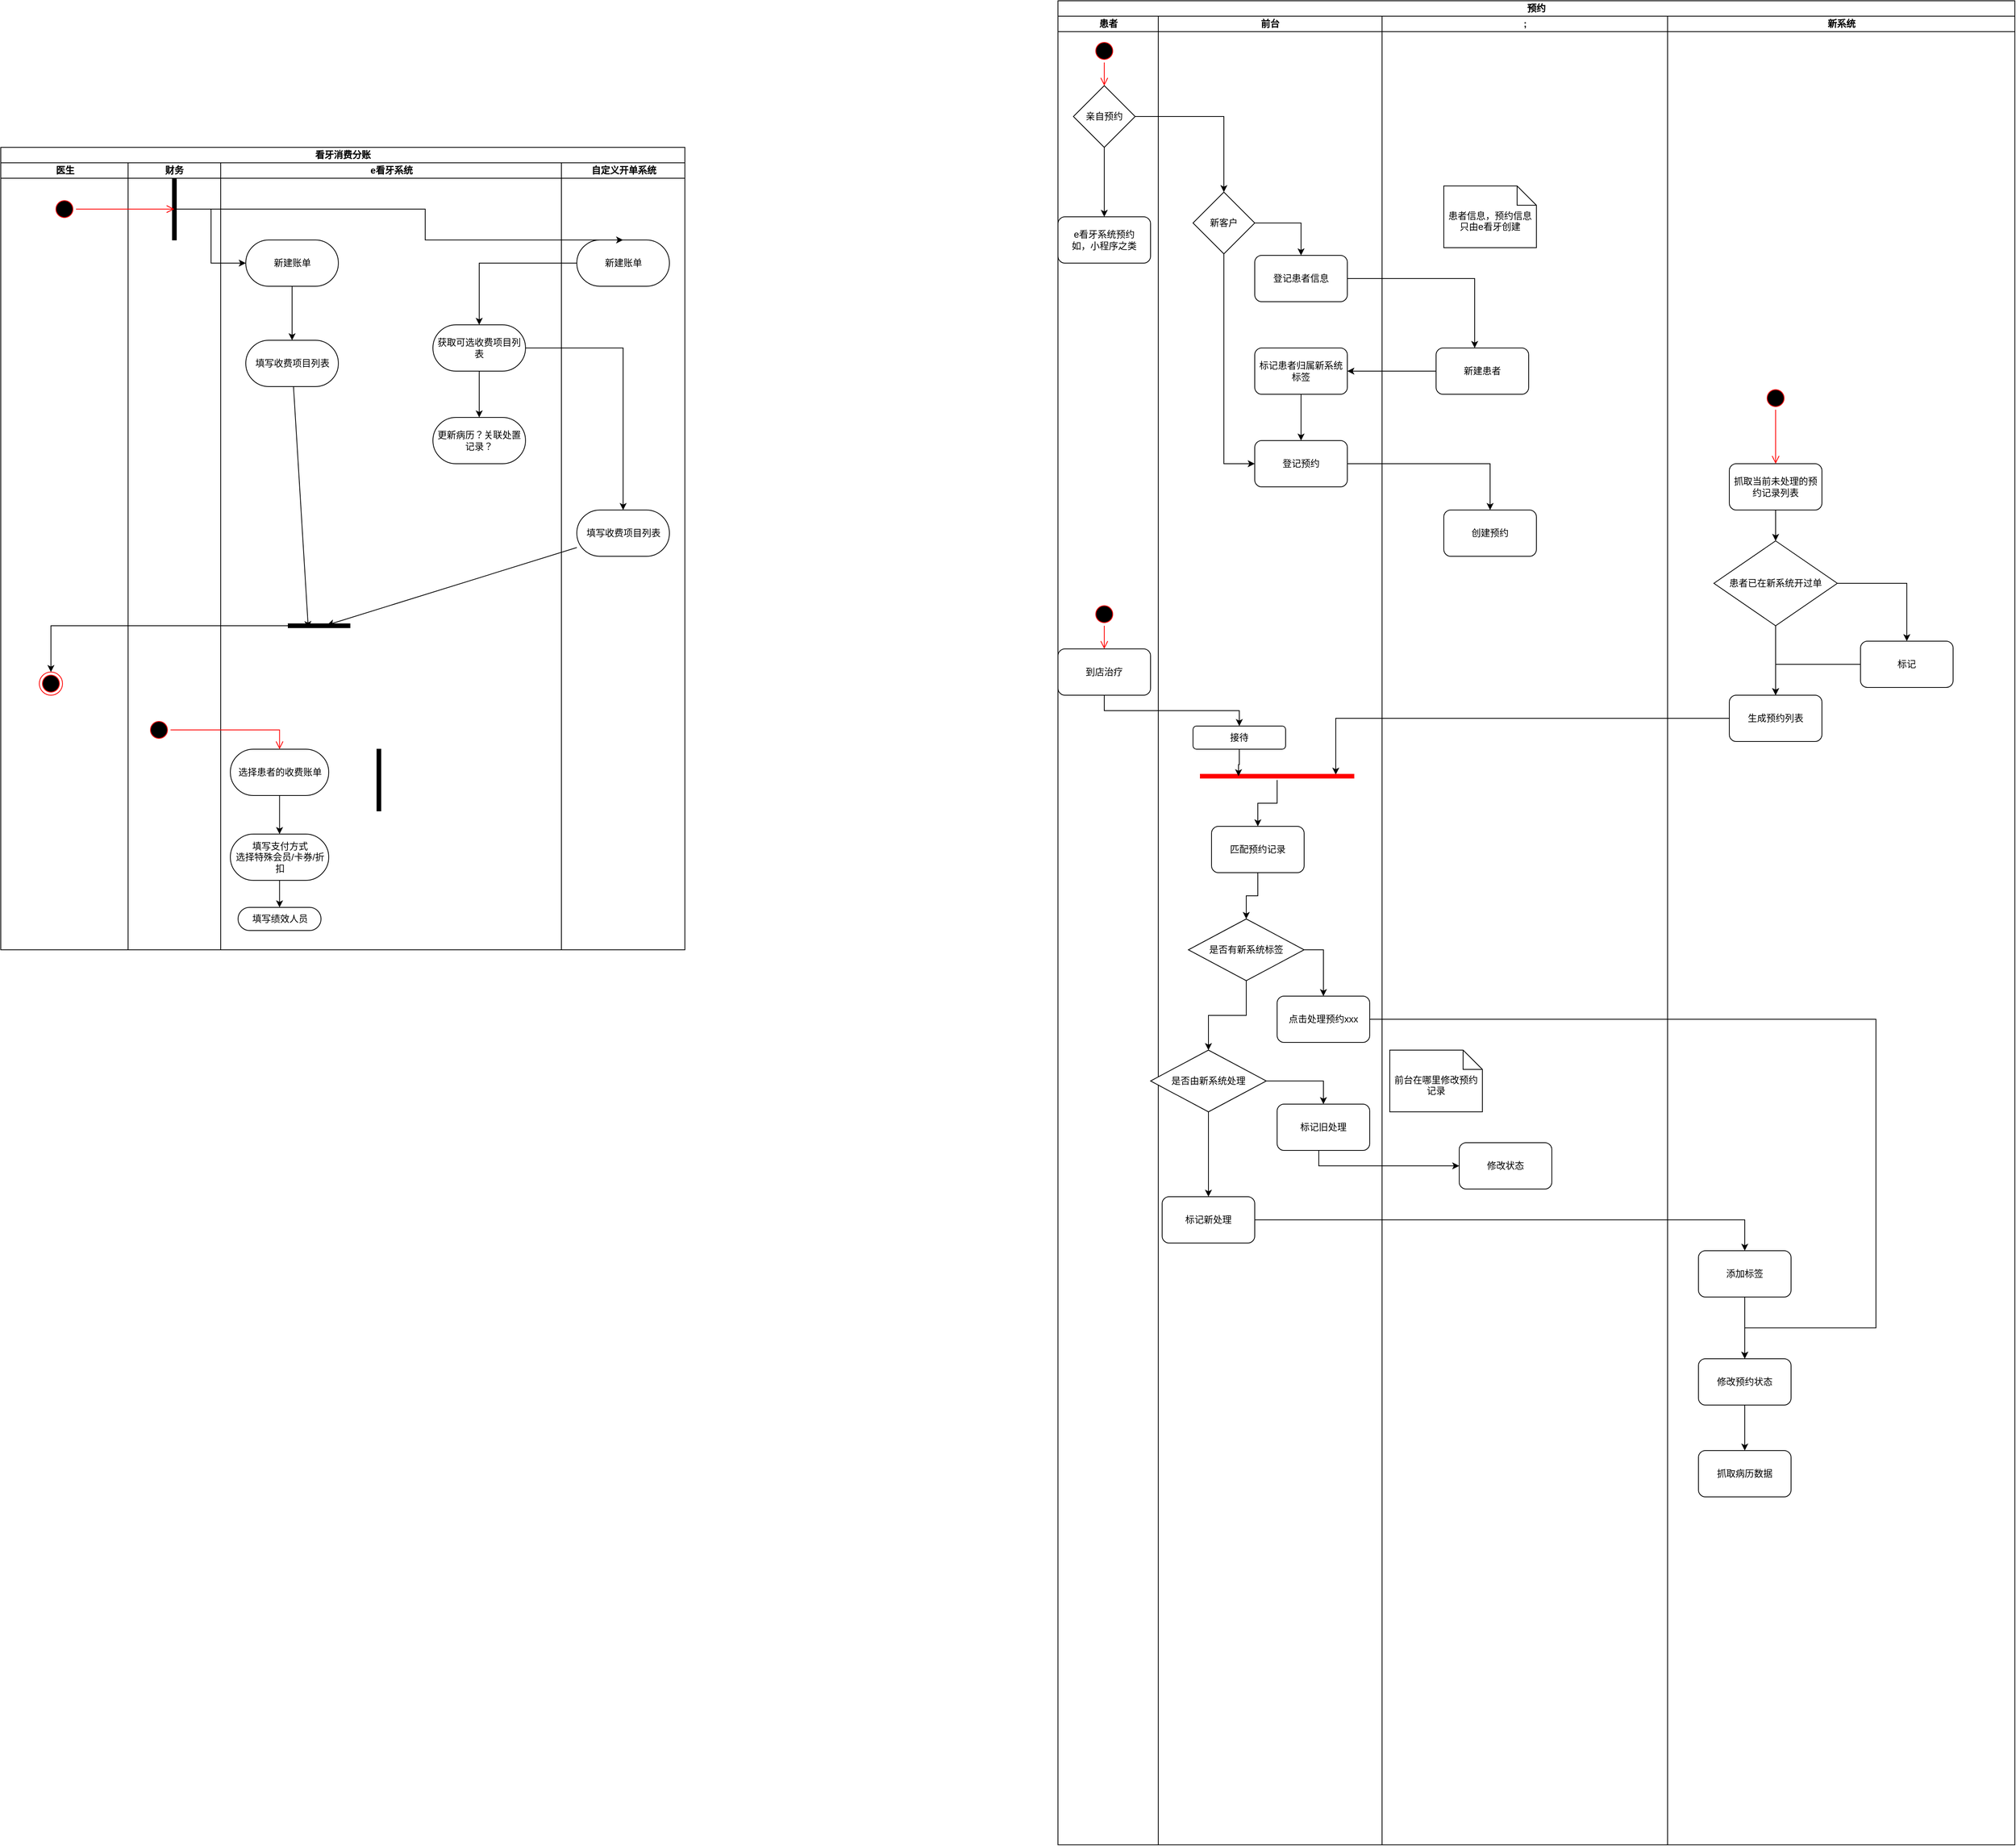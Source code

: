 <mxfile version="22.1.18" type="github">
  <diagram id="prtHgNgQTEPvFCAcTncT" name="Page-1">
    <mxGraphModel dx="1338" dy="2212" grid="1" gridSize="10" guides="1" tooltips="1" connect="1" arrows="1" fold="1" page="1" pageScale="1" pageWidth="827" pageHeight="1169" math="0" shadow="0">
      <root>
        <mxCell id="0" />
        <mxCell id="1" parent="0" />
        <mxCell id="NN635VMZ_w_ewftMYnQy-2" value="&lt;div&gt;看牙消费分账&lt;/div&gt;" style="swimlane;html=1;childLayout=stackLayout;resizeParent=1;resizeParentMax=0;startSize=20;whiteSpace=wrap;" parent="1" vertex="1">
          <mxGeometry x="190" y="-590" width="886.5" height="1040" as="geometry" />
        </mxCell>
        <mxCell id="NN635VMZ_w_ewftMYnQy-3" value="医生" style="swimlane;html=1;startSize=20;" parent="NN635VMZ_w_ewftMYnQy-2" vertex="1">
          <mxGeometry y="20" width="165" height="1020" as="geometry" />
        </mxCell>
        <mxCell id="NN635VMZ_w_ewftMYnQy-6" value="" style="ellipse;html=1;shape=startState;fillColor=#000000;strokeColor=#ff0000;" parent="NN635VMZ_w_ewftMYnQy-3" vertex="1">
          <mxGeometry x="67.5" y="45" width="30" height="30" as="geometry" />
        </mxCell>
        <mxCell id="BlmATw8NnWC_l-WFtzMo-16" value="" style="ellipse;html=1;shape=endState;fillColor=#000000;strokeColor=#ff0000;" vertex="1" parent="NN635VMZ_w_ewftMYnQy-3">
          <mxGeometry x="50" y="660" width="30" height="30" as="geometry" />
        </mxCell>
        <mxCell id="BlmATw8NnWC_l-WFtzMo-1" value="财务" style="swimlane;startSize=20;whiteSpace=wrap;html=1;" vertex="1" parent="NN635VMZ_w_ewftMYnQy-2">
          <mxGeometry x="165" y="20" width="120" height="1020" as="geometry" />
        </mxCell>
        <mxCell id="BlmATw8NnWC_l-WFtzMo-46" value="" style="html=1;points=[];perimeter=orthogonalPerimeter;fillColor=strokeColor;" vertex="1" parent="BlmATw8NnWC_l-WFtzMo-1">
          <mxGeometry x="57.5" y="20" width="5" height="80" as="geometry" />
        </mxCell>
        <mxCell id="NN635VMZ_w_ewftMYnQy-7" value="" style="edgeStyle=orthogonalEdgeStyle;html=1;verticalAlign=bottom;endArrow=open;endSize=8;strokeColor=#ff0000;rounded=0;entryX=0.5;entryY=0.5;entryDx=0;entryDy=0;entryPerimeter=0;" parent="NN635VMZ_w_ewftMYnQy-2" source="NN635VMZ_w_ewftMYnQy-6" target="BlmATw8NnWC_l-WFtzMo-46" edge="1">
          <mxGeometry relative="1" as="geometry">
            <mxPoint x="60" y="140" as="targetPoint" />
          </mxGeometry>
        </mxCell>
        <mxCell id="NN635VMZ_w_ewftMYnQy-4" value="&lt;div&gt;e看牙系统&lt;/div&gt;" style="swimlane;html=1;startSize=20;" parent="NN635VMZ_w_ewftMYnQy-2" vertex="1">
          <mxGeometry x="285" y="20" width="441.5" height="1020" as="geometry" />
        </mxCell>
        <mxCell id="BlmATw8NnWC_l-WFtzMo-42" style="edgeStyle=orthogonalEdgeStyle;rounded=0;orthogonalLoop=1;jettySize=auto;html=1;" edge="1" parent="NN635VMZ_w_ewftMYnQy-4" source="NN635VMZ_w_ewftMYnQy-23" target="BlmATw8NnWC_l-WFtzMo-2">
          <mxGeometry relative="1" as="geometry" />
        </mxCell>
        <mxCell id="NN635VMZ_w_ewftMYnQy-23" value="&lt;div&gt;新建账单&lt;/div&gt;" style="rounded=1;whiteSpace=wrap;html=1;arcSize=50;" parent="NN635VMZ_w_ewftMYnQy-4" vertex="1">
          <mxGeometry x="32.5" y="100" width="120" height="60" as="geometry" />
        </mxCell>
        <mxCell id="BlmATw8NnWC_l-WFtzMo-2" value="&lt;div&gt;填写收费项目列表&lt;/div&gt;" style="rounded=1;whiteSpace=wrap;html=1;arcSize=50;" vertex="1" parent="NN635VMZ_w_ewftMYnQy-4">
          <mxGeometry x="32.5" y="230" width="120" height="60" as="geometry" />
        </mxCell>
        <mxCell id="BlmATw8NnWC_l-WFtzMo-36" value="" style="html=1;points=[];perimeter=orthogonalPerimeter;fillColor=strokeColor;rotation=90;" vertex="1" parent="NN635VMZ_w_ewftMYnQy-4">
          <mxGeometry x="125" y="560" width="5" height="80" as="geometry" />
        </mxCell>
        <mxCell id="BlmATw8NnWC_l-WFtzMo-40" style="rounded=0;orthogonalLoop=1;jettySize=auto;html=1;entryX=1.1;entryY=0.675;entryDx=0;entryDy=0;entryPerimeter=0;" edge="1" parent="NN635VMZ_w_ewftMYnQy-4" source="BlmATw8NnWC_l-WFtzMo-2" target="BlmATw8NnWC_l-WFtzMo-36">
          <mxGeometry relative="1" as="geometry" />
        </mxCell>
        <mxCell id="BlmATw8NnWC_l-WFtzMo-12" value="" style="ellipse;html=1;shape=startState;fillColor=#000000;strokeColor=#ff0000;" vertex="1" parent="NN635VMZ_w_ewftMYnQy-4">
          <mxGeometry x="-95" y="720" width="30" height="30" as="geometry" />
        </mxCell>
        <mxCell id="BlmATw8NnWC_l-WFtzMo-20" value="" style="edgeStyle=orthogonalEdgeStyle;rounded=0;orthogonalLoop=1;jettySize=auto;html=1;" edge="1" parent="NN635VMZ_w_ewftMYnQy-4" source="BlmATw8NnWC_l-WFtzMo-22" target="BlmATw8NnWC_l-WFtzMo-19">
          <mxGeometry relative="1" as="geometry" />
        </mxCell>
        <mxCell id="BlmATw8NnWC_l-WFtzMo-18" value="&lt;div&gt;选择患者的收费账单&lt;/div&gt;" style="html=1;dashed=0;whiteSpace=wrap;shape=mxgraph.dfd.start" vertex="1" parent="NN635VMZ_w_ewftMYnQy-4">
          <mxGeometry x="12.5" y="760" width="127.5" height="60" as="geometry" />
        </mxCell>
        <mxCell id="BlmATw8NnWC_l-WFtzMo-19" value="&lt;div&gt;填写绩效人员&lt;/div&gt;" style="html=1;dashed=0;whiteSpace=wrap;shape=mxgraph.dfd.start" vertex="1" parent="NN635VMZ_w_ewftMYnQy-4">
          <mxGeometry x="22.5" y="965" width="107.5" height="30" as="geometry" />
        </mxCell>
        <mxCell id="BlmATw8NnWC_l-WFtzMo-22" value="&lt;div&gt;填写支付方式&lt;/div&gt;&lt;div&gt;选择特殊会员/卡券/折扣&lt;/div&gt;" style="html=1;dashed=0;whiteSpace=wrap;shape=mxgraph.dfd.start" vertex="1" parent="NN635VMZ_w_ewftMYnQy-4">
          <mxGeometry x="12.5" y="870" width="127.5" height="60" as="geometry" />
        </mxCell>
        <mxCell id="BlmATw8NnWC_l-WFtzMo-24" value="" style="edgeStyle=orthogonalEdgeStyle;rounded=0;orthogonalLoop=1;jettySize=auto;html=1;" edge="1" parent="NN635VMZ_w_ewftMYnQy-4" source="BlmATw8NnWC_l-WFtzMo-18" target="BlmATw8NnWC_l-WFtzMo-22">
          <mxGeometry relative="1" as="geometry">
            <mxPoint x="528" y="440" as="sourcePoint" />
            <mxPoint x="528" y="520" as="targetPoint" />
          </mxGeometry>
        </mxCell>
        <mxCell id="BlmATw8NnWC_l-WFtzMo-13" value="" style="edgeStyle=orthogonalEdgeStyle;html=1;verticalAlign=bottom;endArrow=open;endSize=8;strokeColor=#ff0000;rounded=0;" edge="1" source="BlmATw8NnWC_l-WFtzMo-12" parent="NN635VMZ_w_ewftMYnQy-4" target="BlmATw8NnWC_l-WFtzMo-18">
          <mxGeometry relative="1" as="geometry">
            <mxPoint x="-80" y="810" as="targetPoint" />
          </mxGeometry>
        </mxCell>
        <mxCell id="BlmATw8NnWC_l-WFtzMo-35" value="" style="html=1;points=[];perimeter=orthogonalPerimeter;fillColor=strokeColor;" vertex="1" parent="NN635VMZ_w_ewftMYnQy-4">
          <mxGeometry x="202.5" y="760" width="5" height="80" as="geometry" />
        </mxCell>
        <mxCell id="BlmATw8NnWC_l-WFtzMo-58" value="" style="edgeStyle=orthogonalEdgeStyle;rounded=0;orthogonalLoop=1;jettySize=auto;html=1;" edge="1" parent="NN635VMZ_w_ewftMYnQy-4" source="BlmATw8NnWC_l-WFtzMo-53" target="BlmATw8NnWC_l-WFtzMo-57">
          <mxGeometry relative="1" as="geometry" />
        </mxCell>
        <mxCell id="BlmATw8NnWC_l-WFtzMo-53" value="获取可选收费项目列表" style="rounded=1;whiteSpace=wrap;html=1;arcSize=50;" vertex="1" parent="NN635VMZ_w_ewftMYnQy-4">
          <mxGeometry x="275" y="210" width="120" height="60" as="geometry" />
        </mxCell>
        <mxCell id="BlmATw8NnWC_l-WFtzMo-57" value="&lt;div&gt;更新病历？关联处置记录？&lt;/div&gt;" style="rounded=1;whiteSpace=wrap;html=1;arcSize=50;" vertex="1" parent="NN635VMZ_w_ewftMYnQy-4">
          <mxGeometry x="275" y="330" width="120" height="60" as="geometry" />
        </mxCell>
        <mxCell id="BlmATw8NnWC_l-WFtzMo-27" value="&amp;nbsp;" style="shape=image;html=1;verticalAlign=top;verticalLabelPosition=bottom;labelBackgroundColor=#ffffff;imageAspect=0;aspect=fixed;image=https://saas.bk-cdn.com/t/85ce448e-bb65-4fd8-bacd-82db385941dc/u/5a8fc4cb-9b47-4f46-bc4c-df9f76cc293e/1658370781379/image.png;" vertex="1" parent="NN635VMZ_w_ewftMYnQy-4">
          <mxGeometry x="228.5" y="790" width="213" height="128" as="geometry" />
        </mxCell>
        <mxCell id="NN635VMZ_w_ewftMYnQy-5" value="&lt;div&gt;自定义开单系统&lt;/div&gt;" style="swimlane;html=1;startSize=20;" parent="NN635VMZ_w_ewftMYnQy-2" vertex="1">
          <mxGeometry x="726.5" y="20" width="160" height="1020" as="geometry" />
        </mxCell>
        <mxCell id="BlmATw8NnWC_l-WFtzMo-43" value="&lt;div&gt;新建账单&lt;/div&gt;" style="rounded=1;whiteSpace=wrap;html=1;arcSize=50;" vertex="1" parent="NN635VMZ_w_ewftMYnQy-5">
          <mxGeometry x="20" y="100" width="120" height="60" as="geometry" />
        </mxCell>
        <mxCell id="BlmATw8NnWC_l-WFtzMo-44" value="&lt;div&gt;填写收费项目列表&lt;/div&gt;" style="rounded=1;whiteSpace=wrap;html=1;arcSize=50;" vertex="1" parent="NN635VMZ_w_ewftMYnQy-5">
          <mxGeometry x="20" y="450" width="120" height="60" as="geometry" />
        </mxCell>
        <mxCell id="BlmATw8NnWC_l-WFtzMo-38" style="rounded=0;orthogonalLoop=1;jettySize=auto;html=1;entryX=0.3;entryY=0.369;entryDx=0;entryDy=0;entryPerimeter=0;" edge="1" parent="NN635VMZ_w_ewftMYnQy-2" source="BlmATw8NnWC_l-WFtzMo-44" target="BlmATw8NnWC_l-WFtzMo-36">
          <mxGeometry relative="1" as="geometry">
            <mxPoint x="500" y="317.587" as="sourcePoint" />
          </mxGeometry>
        </mxCell>
        <mxCell id="BlmATw8NnWC_l-WFtzMo-41" style="edgeStyle=orthogonalEdgeStyle;rounded=0;orthogonalLoop=1;jettySize=auto;html=1;" edge="1" parent="NN635VMZ_w_ewftMYnQy-2" source="BlmATw8NnWC_l-WFtzMo-36" target="BlmATw8NnWC_l-WFtzMo-16">
          <mxGeometry relative="1" as="geometry" />
        </mxCell>
        <mxCell id="BlmATw8NnWC_l-WFtzMo-50" value="" style="edgeStyle=orthogonalEdgeStyle;rounded=0;orthogonalLoop=1;jettySize=auto;html=1;" edge="1" parent="NN635VMZ_w_ewftMYnQy-2" source="BlmATw8NnWC_l-WFtzMo-46" target="NN635VMZ_w_ewftMYnQy-23">
          <mxGeometry relative="1" as="geometry" />
        </mxCell>
        <mxCell id="BlmATw8NnWC_l-WFtzMo-51" style="edgeStyle=orthogonalEdgeStyle;rounded=0;orthogonalLoop=1;jettySize=auto;html=1;entryX=0.5;entryY=0;entryDx=0;entryDy=0;" edge="1" parent="NN635VMZ_w_ewftMYnQy-2" source="BlmATw8NnWC_l-WFtzMo-46" target="BlmATw8NnWC_l-WFtzMo-43">
          <mxGeometry relative="1" as="geometry">
            <Array as="points">
              <mxPoint x="550" y="80" />
              <mxPoint x="550" y="120" />
            </Array>
          </mxGeometry>
        </mxCell>
        <mxCell id="BlmATw8NnWC_l-WFtzMo-45" style="edgeStyle=orthogonalEdgeStyle;rounded=0;orthogonalLoop=1;jettySize=auto;html=1;" edge="1" parent="NN635VMZ_w_ewftMYnQy-2" source="BlmATw8NnWC_l-WFtzMo-53" target="BlmATw8NnWC_l-WFtzMo-44">
          <mxGeometry relative="1" as="geometry" />
        </mxCell>
        <mxCell id="BlmATw8NnWC_l-WFtzMo-54" value="" style="edgeStyle=orthogonalEdgeStyle;rounded=0;orthogonalLoop=1;jettySize=auto;html=1;" edge="1" parent="NN635VMZ_w_ewftMYnQy-2" source="BlmATw8NnWC_l-WFtzMo-43" target="BlmATw8NnWC_l-WFtzMo-53">
          <mxGeometry relative="1" as="geometry">
            <mxPoint x="1235" y="-160" as="sourcePoint" />
            <mxPoint x="1235" y="130" as="targetPoint" />
          </mxGeometry>
        </mxCell>
        <mxCell id="BlmATw8NnWC_l-WFtzMo-28" value="" style="shape=image;html=1;verticalAlign=top;verticalLabelPosition=bottom;labelBackgroundColor=#ffffff;imageAspect=0;aspect=fixed;image=https://saas.bk-cdn.com/t/85ce448e-bb65-4fd8-bacd-82db385941dc/u/5a8fc4cb-9b47-4f46-bc4c-df9f76cc293e/1658370717369/image.png;" vertex="1" parent="1">
          <mxGeometry x="1050" y="-300" width="339" height="128" as="geometry" />
        </mxCell>
        <mxCell id="NN635VMZ_w_ewftMYnQy-15" value="预约" style="swimlane;html=1;childLayout=stackLayout;resizeParent=1;resizeParentMax=0;startSize=20;whiteSpace=wrap;" parent="1" vertex="1">
          <mxGeometry x="1560" y="-780" width="1240" height="2390" as="geometry" />
        </mxCell>
        <mxCell id="BlmATw8NnWC_l-WFtzMo-68" style="edgeStyle=orthogonalEdgeStyle;rounded=0;orthogonalLoop=1;jettySize=auto;html=1;exitX=1;exitY=0.5;exitDx=0;exitDy=0;" edge="1" parent="NN635VMZ_w_ewftMYnQy-15" source="BlmATw8NnWC_l-WFtzMo-63" target="BlmATw8NnWC_l-WFtzMo-71">
          <mxGeometry relative="1" as="geometry">
            <mxPoint x="20" y="150" as="sourcePoint" />
          </mxGeometry>
        </mxCell>
        <mxCell id="NN635VMZ_w_ewftMYnQy-16" value="患者" style="swimlane;html=1;startSize=20;" parent="NN635VMZ_w_ewftMYnQy-15" vertex="1">
          <mxGeometry y="20" width="130" height="2370" as="geometry" />
        </mxCell>
        <mxCell id="NN635VMZ_w_ewftMYnQy-17" value="" style="ellipse;html=1;shape=startState;fillColor=#000000;strokeColor=#ff0000;" parent="NN635VMZ_w_ewftMYnQy-16" vertex="1">
          <mxGeometry x="45" y="30" width="30" height="30" as="geometry" />
        </mxCell>
        <mxCell id="BlmATw8NnWC_l-WFtzMo-63" value="亲自预约" style="rhombus;whiteSpace=wrap;html=1;" vertex="1" parent="NN635VMZ_w_ewftMYnQy-16">
          <mxGeometry x="20" y="90" width="80" height="80" as="geometry" />
        </mxCell>
        <mxCell id="NN635VMZ_w_ewftMYnQy-18" value="" style="edgeStyle=orthogonalEdgeStyle;html=1;verticalAlign=bottom;endArrow=open;endSize=8;strokeColor=#ff0000;rounded=0;" parent="NN635VMZ_w_ewftMYnQy-16" source="NN635VMZ_w_ewftMYnQy-17" edge="1" target="BlmATw8NnWC_l-WFtzMo-63">
          <mxGeometry relative="1" as="geometry">
            <mxPoint x="180" y="100" as="targetPoint" />
          </mxGeometry>
        </mxCell>
        <mxCell id="BlmATw8NnWC_l-WFtzMo-98" value="" style="ellipse;html=1;shape=startState;fillColor=#000000;strokeColor=#ff0000;" vertex="1" parent="NN635VMZ_w_ewftMYnQy-16">
          <mxGeometry x="45" y="760" width="30" height="30" as="geometry" />
        </mxCell>
        <mxCell id="BlmATw8NnWC_l-WFtzMo-107" value="到店治疗" style="rounded=1;whiteSpace=wrap;html=1;" vertex="1" parent="NN635VMZ_w_ewftMYnQy-16">
          <mxGeometry y="820" width="120" height="60" as="geometry" />
        </mxCell>
        <mxCell id="BlmATw8NnWC_l-WFtzMo-99" value="" style="edgeStyle=orthogonalEdgeStyle;html=1;verticalAlign=bottom;endArrow=open;endSize=8;strokeColor=#ff0000;rounded=0;" edge="1" source="BlmATw8NnWC_l-WFtzMo-98" parent="NN635VMZ_w_ewftMYnQy-16" target="BlmATw8NnWC_l-WFtzMo-107">
          <mxGeometry relative="1" as="geometry">
            <mxPoint x="465" y="820" as="targetPoint" />
          </mxGeometry>
        </mxCell>
        <mxCell id="BlmATw8NnWC_l-WFtzMo-60" value="&lt;div&gt;e看牙系统预约&lt;/div&gt;&lt;div&gt;如，小程序之类&lt;/div&gt;" style="rounded=1;whiteSpace=wrap;html=1;" vertex="1" parent="NN635VMZ_w_ewftMYnQy-16">
          <mxGeometry y="260" width="120" height="60" as="geometry" />
        </mxCell>
        <mxCell id="BlmATw8NnWC_l-WFtzMo-64" style="edgeStyle=orthogonalEdgeStyle;rounded=0;orthogonalLoop=1;jettySize=auto;html=1;exitX=0.5;exitY=1;exitDx=0;exitDy=0;" edge="1" parent="NN635VMZ_w_ewftMYnQy-16" source="BlmATw8NnWC_l-WFtzMo-63" target="BlmATw8NnWC_l-WFtzMo-60">
          <mxGeometry relative="1" as="geometry" />
        </mxCell>
        <mxCell id="BlmATw8NnWC_l-WFtzMo-108" style="edgeStyle=orthogonalEdgeStyle;rounded=0;orthogonalLoop=1;jettySize=auto;html=1;entryX=0.5;entryY=0;entryDx=0;entryDy=0;exitX=0.5;exitY=1;exitDx=0;exitDy=0;" edge="1" parent="NN635VMZ_w_ewftMYnQy-15" source="BlmATw8NnWC_l-WFtzMo-107" target="BlmATw8NnWC_l-WFtzMo-125">
          <mxGeometry relative="1" as="geometry">
            <Array as="points">
              <mxPoint x="60" y="920" />
              <mxPoint x="235" y="920" />
            </Array>
          </mxGeometry>
        </mxCell>
        <mxCell id="BlmATw8NnWC_l-WFtzMo-142" style="edgeStyle=orthogonalEdgeStyle;rounded=0;orthogonalLoop=1;jettySize=auto;html=1;entryX=0.88;entryY=0.3;entryDx=0;entryDy=0;entryPerimeter=0;" edge="1" parent="NN635VMZ_w_ewftMYnQy-15" source="BlmATw8NnWC_l-WFtzMo-104" target="BlmATw8NnWC_l-WFtzMo-128">
          <mxGeometry relative="1" as="geometry">
            <Array as="points">
              <mxPoint x="360" y="930" />
            </Array>
          </mxGeometry>
        </mxCell>
        <mxCell id="BlmATw8NnWC_l-WFtzMo-62" value="前台" style="swimlane;startSize=20;whiteSpace=wrap;html=1;" vertex="1" parent="NN635VMZ_w_ewftMYnQy-15">
          <mxGeometry x="130" y="20" width="290" height="2370" as="geometry" />
        </mxCell>
        <mxCell id="BlmATw8NnWC_l-WFtzMo-170" style="edgeStyle=orthogonalEdgeStyle;rounded=0;orthogonalLoop=1;jettySize=auto;html=1;entryX=0;entryY=0.5;entryDx=0;entryDy=0;" edge="1" parent="BlmATw8NnWC_l-WFtzMo-62" source="BlmATw8NnWC_l-WFtzMo-71" target="BlmATw8NnWC_l-WFtzMo-67">
          <mxGeometry relative="1" as="geometry" />
        </mxCell>
        <mxCell id="BlmATw8NnWC_l-WFtzMo-71" value="&lt;div&gt;新客户&lt;/div&gt;" style="rhombus;whiteSpace=wrap;html=1;" vertex="1" parent="BlmATw8NnWC_l-WFtzMo-62">
          <mxGeometry x="45" y="228" width="80" height="80" as="geometry" />
        </mxCell>
        <mxCell id="BlmATw8NnWC_l-WFtzMo-88" value="是否由新系统处理" style="rhombus;whiteSpace=wrap;html=1;" vertex="1" parent="BlmATw8NnWC_l-WFtzMo-62">
          <mxGeometry x="-10" y="1340" width="150" height="80" as="geometry" />
        </mxCell>
        <mxCell id="BlmATw8NnWC_l-WFtzMo-125" value="接待" style="rounded=1;whiteSpace=wrap;html=1;" vertex="1" parent="BlmATw8NnWC_l-WFtzMo-62">
          <mxGeometry x="45" y="920" width="120" height="30" as="geometry" />
        </mxCell>
        <mxCell id="BlmATw8NnWC_l-WFtzMo-149" style="edgeStyle=orthogonalEdgeStyle;rounded=0;orthogonalLoop=1;jettySize=auto;html=1;" edge="1" parent="BlmATw8NnWC_l-WFtzMo-62" source="BlmATw8NnWC_l-WFtzMo-144" target="BlmATw8NnWC_l-WFtzMo-88">
          <mxGeometry relative="1" as="geometry" />
        </mxCell>
        <mxCell id="BlmATw8NnWC_l-WFtzMo-109" value="匹配预约记录" style="rounded=1;whiteSpace=wrap;html=1;" vertex="1" parent="BlmATw8NnWC_l-WFtzMo-62">
          <mxGeometry x="69" y="1050" width="120" height="60" as="geometry" />
        </mxCell>
        <mxCell id="BlmATw8NnWC_l-WFtzMo-150" value="" style="edgeStyle=orthogonalEdgeStyle;rounded=0;orthogonalLoop=1;jettySize=auto;html=1;" edge="1" parent="BlmATw8NnWC_l-WFtzMo-62" source="BlmATw8NnWC_l-WFtzMo-109" target="BlmATw8NnWC_l-WFtzMo-144">
          <mxGeometry relative="1" as="geometry">
            <mxPoint x="1714" y="400" as="sourcePoint" />
            <mxPoint x="1705" y="520" as="targetPoint" />
          </mxGeometry>
        </mxCell>
        <mxCell id="BlmATw8NnWC_l-WFtzMo-172" style="edgeStyle=orthogonalEdgeStyle;rounded=0;orthogonalLoop=1;jettySize=auto;html=1;entryX=0.5;entryY=0;entryDx=0;entryDy=0;exitX=1;exitY=0.5;exitDx=0;exitDy=0;" edge="1" parent="BlmATw8NnWC_l-WFtzMo-62" source="BlmATw8NnWC_l-WFtzMo-144" target="BlmATw8NnWC_l-WFtzMo-114">
          <mxGeometry relative="1" as="geometry" />
        </mxCell>
        <mxCell id="BlmATw8NnWC_l-WFtzMo-144" value="&lt;div&gt;是否有新系统标签&lt;/div&gt;" style="rhombus;whiteSpace=wrap;html=1;" vertex="1" parent="BlmATw8NnWC_l-WFtzMo-62">
          <mxGeometry x="39" y="1170" width="150" height="80" as="geometry" />
        </mxCell>
        <mxCell id="BlmATw8NnWC_l-WFtzMo-67" value="登记预约" style="rounded=1;whiteSpace=wrap;html=1;" vertex="1" parent="BlmATw8NnWC_l-WFtzMo-62">
          <mxGeometry x="125" y="550" width="120" height="60" as="geometry" />
        </mxCell>
        <mxCell id="BlmATw8NnWC_l-WFtzMo-90" style="edgeStyle=orthogonalEdgeStyle;rounded=0;orthogonalLoop=1;jettySize=auto;html=1;" edge="1" parent="BlmATw8NnWC_l-WFtzMo-62" source="BlmATw8NnWC_l-WFtzMo-122" target="BlmATw8NnWC_l-WFtzMo-67">
          <mxGeometry relative="1" as="geometry" />
        </mxCell>
        <mxCell id="BlmATw8NnWC_l-WFtzMo-76" value="登记患者信息" style="rounded=1;whiteSpace=wrap;html=1;" vertex="1" parent="BlmATw8NnWC_l-WFtzMo-62">
          <mxGeometry x="125" y="310" width="120" height="60" as="geometry" />
        </mxCell>
        <mxCell id="BlmATw8NnWC_l-WFtzMo-122" value="&lt;div&gt;标记患者归属新系统标签&lt;/div&gt;" style="rounded=1;whiteSpace=wrap;html=1;" vertex="1" parent="BlmATw8NnWC_l-WFtzMo-62">
          <mxGeometry x="125" y="430" width="120" height="60" as="geometry" />
        </mxCell>
        <mxCell id="BlmATw8NnWC_l-WFtzMo-80" style="edgeStyle=orthogonalEdgeStyle;rounded=0;orthogonalLoop=1;jettySize=auto;html=1;exitX=1;exitY=0.5;exitDx=0;exitDy=0;" edge="1" parent="BlmATw8NnWC_l-WFtzMo-62" source="BlmATw8NnWC_l-WFtzMo-71" target="BlmATw8NnWC_l-WFtzMo-76">
          <mxGeometry relative="1" as="geometry" />
        </mxCell>
        <mxCell id="BlmATw8NnWC_l-WFtzMo-128" value="" style="shape=line;html=1;strokeWidth=6;strokeColor=#ff0000;" vertex="1" parent="BlmATw8NnWC_l-WFtzMo-62">
          <mxGeometry x="54" y="980" width="200" height="10" as="geometry" />
        </mxCell>
        <mxCell id="BlmATw8NnWC_l-WFtzMo-146" style="edgeStyle=orthogonalEdgeStyle;rounded=0;orthogonalLoop=1;jettySize=auto;html=1;entryX=0.25;entryY=0.5;entryDx=0;entryDy=0;entryPerimeter=0;" edge="1" parent="BlmATw8NnWC_l-WFtzMo-62" source="BlmATw8NnWC_l-WFtzMo-125" target="BlmATw8NnWC_l-WFtzMo-128">
          <mxGeometry relative="1" as="geometry" />
        </mxCell>
        <mxCell id="BlmATw8NnWC_l-WFtzMo-147" style="edgeStyle=orthogonalEdgeStyle;rounded=0;orthogonalLoop=1;jettySize=auto;html=1;" edge="1" parent="BlmATw8NnWC_l-WFtzMo-62" source="BlmATw8NnWC_l-WFtzMo-128" target="BlmATw8NnWC_l-WFtzMo-109">
          <mxGeometry relative="1" as="geometry" />
        </mxCell>
        <mxCell id="BlmATw8NnWC_l-WFtzMo-114" value="点击处理预约xxx" style="rounded=1;whiteSpace=wrap;html=1;" vertex="1" parent="BlmATw8NnWC_l-WFtzMo-62">
          <mxGeometry x="154" y="1270" width="120" height="60" as="geometry" />
        </mxCell>
        <mxCell id="BlmATw8NnWC_l-WFtzMo-113" value="&lt;div&gt;标记新处理&lt;/div&gt;" style="rounded=1;whiteSpace=wrap;html=1;" vertex="1" parent="BlmATw8NnWC_l-WFtzMo-62">
          <mxGeometry x="5" y="1530" width="120" height="60" as="geometry" />
        </mxCell>
        <mxCell id="BlmATw8NnWC_l-WFtzMo-115" style="edgeStyle=orthogonalEdgeStyle;rounded=0;orthogonalLoop=1;jettySize=auto;html=1;entryX=0.5;entryY=0;entryDx=0;entryDy=0;exitX=0.5;exitY=1;exitDx=0;exitDy=0;" edge="1" parent="BlmATw8NnWC_l-WFtzMo-62" source="BlmATw8NnWC_l-WFtzMo-88" target="BlmATw8NnWC_l-WFtzMo-113">
          <mxGeometry relative="1" as="geometry">
            <Array as="points">
              <mxPoint x="65" y="1500" />
              <mxPoint x="65" y="1500" />
            </Array>
          </mxGeometry>
        </mxCell>
        <mxCell id="BlmATw8NnWC_l-WFtzMo-159" value="标记旧处理" style="rounded=1;whiteSpace=wrap;html=1;" vertex="1" parent="BlmATw8NnWC_l-WFtzMo-62">
          <mxGeometry x="154" y="1410" width="120" height="60" as="geometry" />
        </mxCell>
        <mxCell id="BlmATw8NnWC_l-WFtzMo-160" style="edgeStyle=orthogonalEdgeStyle;rounded=0;orthogonalLoop=1;jettySize=auto;html=1;entryX=0.5;entryY=0;entryDx=0;entryDy=0;" edge="1" parent="BlmATw8NnWC_l-WFtzMo-62" source="BlmATw8NnWC_l-WFtzMo-88" target="BlmATw8NnWC_l-WFtzMo-159">
          <mxGeometry relative="1" as="geometry" />
        </mxCell>
        <mxCell id="NN635VMZ_w_ewftMYnQy-19" value=";" style="swimlane;html=1;startSize=20;" parent="NN635VMZ_w_ewftMYnQy-15" vertex="1">
          <mxGeometry x="420" y="20" width="370" height="2370" as="geometry" />
        </mxCell>
        <mxCell id="BlmATw8NnWC_l-WFtzMo-143" value="前台在哪里修改预约记录" style="shape=note2;boundedLbl=1;whiteSpace=wrap;html=1;size=25;verticalAlign=top;align=center;" vertex="1" parent="NN635VMZ_w_ewftMYnQy-19">
          <mxGeometry x="10" y="1340" width="120" height="80" as="geometry" />
        </mxCell>
        <mxCell id="BlmATw8NnWC_l-WFtzMo-162" value="&lt;div&gt;修改状态&lt;/div&gt;" style="whiteSpace=wrap;html=1;rounded=1;" vertex="1" parent="NN635VMZ_w_ewftMYnQy-19">
          <mxGeometry x="100" y="1460" width="120" height="60" as="geometry" />
        </mxCell>
        <mxCell id="BlmATw8NnWC_l-WFtzMo-94" value="&lt;div&gt;患者信息，预约信息只由e看牙创建&lt;/div&gt;&lt;div&gt;&lt;br&gt;&lt;/div&gt;" style="shape=note2;boundedLbl=1;whiteSpace=wrap;html=1;size=25;verticalAlign=top;align=center;" vertex="1" parent="NN635VMZ_w_ewftMYnQy-19">
          <mxGeometry x="80" y="220" width="120" height="80" as="geometry" />
        </mxCell>
        <mxCell id="BlmATw8NnWC_l-WFtzMo-166" value="创建预约" style="whiteSpace=wrap;html=1;rounded=1;" vertex="1" parent="NN635VMZ_w_ewftMYnQy-19">
          <mxGeometry x="80" y="640" width="120" height="60" as="geometry" />
        </mxCell>
        <mxCell id="BlmATw8NnWC_l-WFtzMo-168" value="新建患者" style="rounded=1;whiteSpace=wrap;html=1;" vertex="1" parent="NN635VMZ_w_ewftMYnQy-19">
          <mxGeometry x="70" y="430" width="120" height="60" as="geometry" />
        </mxCell>
        <mxCell id="NN635VMZ_w_ewftMYnQy-20" value="&lt;div&gt;新系统&lt;/div&gt;" style="swimlane;html=1;startSize=20;" parent="NN635VMZ_w_ewftMYnQy-15" vertex="1">
          <mxGeometry x="790" y="20" width="450" height="2370" as="geometry" />
        </mxCell>
        <mxCell id="BlmATw8NnWC_l-WFtzMo-95" style="edgeStyle=orthogonalEdgeStyle;rounded=0;orthogonalLoop=1;jettySize=auto;html=1;" edge="1" parent="NN635VMZ_w_ewftMYnQy-20" source="BlmATw8NnWC_l-WFtzMo-91" target="BlmATw8NnWC_l-WFtzMo-93">
          <mxGeometry relative="1" as="geometry" />
        </mxCell>
        <mxCell id="BlmATw8NnWC_l-WFtzMo-105" style="edgeStyle=orthogonalEdgeStyle;rounded=0;orthogonalLoop=1;jettySize=auto;html=1;" edge="1" parent="NN635VMZ_w_ewftMYnQy-20" source="BlmATw8NnWC_l-WFtzMo-91" target="BlmATw8NnWC_l-WFtzMo-104">
          <mxGeometry relative="1" as="geometry" />
        </mxCell>
        <mxCell id="BlmATw8NnWC_l-WFtzMo-91" value="患者已在新系统开过单" style="rhombus;whiteSpace=wrap;html=1;" vertex="1" parent="NN635VMZ_w_ewftMYnQy-20">
          <mxGeometry x="60" y="680" width="160" height="110" as="geometry" />
        </mxCell>
        <mxCell id="BlmATw8NnWC_l-WFtzMo-106" style="edgeStyle=orthogonalEdgeStyle;rounded=0;orthogonalLoop=1;jettySize=auto;html=1;" edge="1" parent="NN635VMZ_w_ewftMYnQy-20" source="BlmATw8NnWC_l-WFtzMo-93" target="BlmATw8NnWC_l-WFtzMo-104">
          <mxGeometry relative="1" as="geometry" />
        </mxCell>
        <mxCell id="BlmATw8NnWC_l-WFtzMo-93" value="标记" style="rounded=1;whiteSpace=wrap;html=1;" vertex="1" parent="NN635VMZ_w_ewftMYnQy-20">
          <mxGeometry x="250" y="810" width="120" height="60" as="geometry" />
        </mxCell>
        <mxCell id="BlmATw8NnWC_l-WFtzMo-104" value="生成预约列表" style="rounded=1;whiteSpace=wrap;html=1;" vertex="1" parent="NN635VMZ_w_ewftMYnQy-20">
          <mxGeometry x="80" y="880" width="120" height="60" as="geometry" />
        </mxCell>
        <mxCell id="BlmATw8NnWC_l-WFtzMo-135" value="" style="ellipse;html=1;shape=startState;fillColor=#000000;strokeColor=#ff0000;" vertex="1" parent="NN635VMZ_w_ewftMYnQy-20">
          <mxGeometry x="125" y="480" width="30" height="30" as="geometry" />
        </mxCell>
        <mxCell id="BlmATw8NnWC_l-WFtzMo-120" value="抓取病历数据" style="whiteSpace=wrap;html=1;rounded=1;" vertex="1" parent="NN635VMZ_w_ewftMYnQy-20">
          <mxGeometry x="40" y="1859" width="120" height="60" as="geometry" />
        </mxCell>
        <mxCell id="BlmATw8NnWC_l-WFtzMo-86" value="抓取当前未处理的预约记录列表" style="rounded=1;whiteSpace=wrap;html=1;" vertex="1" parent="NN635VMZ_w_ewftMYnQy-20">
          <mxGeometry x="80" y="580" width="120" height="60" as="geometry" />
        </mxCell>
        <mxCell id="BlmATw8NnWC_l-WFtzMo-92" style="edgeStyle=orthogonalEdgeStyle;rounded=0;orthogonalLoop=1;jettySize=auto;html=1;entryX=0.5;entryY=0;entryDx=0;entryDy=0;" edge="1" parent="NN635VMZ_w_ewftMYnQy-20" source="BlmATw8NnWC_l-WFtzMo-86" target="BlmATw8NnWC_l-WFtzMo-91">
          <mxGeometry relative="1" as="geometry" />
        </mxCell>
        <mxCell id="BlmATw8NnWC_l-WFtzMo-136" value="" style="edgeStyle=orthogonalEdgeStyle;html=1;verticalAlign=bottom;endArrow=open;endSize=8;strokeColor=#ff0000;rounded=0;" edge="1" source="BlmATw8NnWC_l-WFtzMo-135" parent="NN635VMZ_w_ewftMYnQy-20" target="BlmATw8NnWC_l-WFtzMo-86">
          <mxGeometry relative="1" as="geometry">
            <mxPoint x="-55" y="850" as="targetPoint" />
          </mxGeometry>
        </mxCell>
        <mxCell id="BlmATw8NnWC_l-WFtzMo-152" value="添加标签" style="rounded=1;whiteSpace=wrap;html=1;" vertex="1" parent="NN635VMZ_w_ewftMYnQy-20">
          <mxGeometry x="40" y="1600" width="120" height="60" as="geometry" />
        </mxCell>
        <mxCell id="BlmATw8NnWC_l-WFtzMo-117" value="修改预约状态" style="rounded=1;whiteSpace=wrap;html=1;" vertex="1" parent="NN635VMZ_w_ewftMYnQy-20">
          <mxGeometry x="40" y="1740" width="120" height="60" as="geometry" />
        </mxCell>
        <mxCell id="BlmATw8NnWC_l-WFtzMo-157" style="edgeStyle=orthogonalEdgeStyle;rounded=0;orthogonalLoop=1;jettySize=auto;html=1;" edge="1" parent="NN635VMZ_w_ewftMYnQy-20" source="BlmATw8NnWC_l-WFtzMo-117" target="BlmATw8NnWC_l-WFtzMo-120">
          <mxGeometry relative="1" as="geometry" />
        </mxCell>
        <mxCell id="BlmATw8NnWC_l-WFtzMo-158" style="edgeStyle=orthogonalEdgeStyle;rounded=0;orthogonalLoop=1;jettySize=auto;html=1;entryX=0.5;entryY=0;entryDx=0;entryDy=0;" edge="1" parent="NN635VMZ_w_ewftMYnQy-20" source="BlmATw8NnWC_l-WFtzMo-152" target="BlmATw8NnWC_l-WFtzMo-117">
          <mxGeometry relative="1" as="geometry" />
        </mxCell>
        <mxCell id="BlmATw8NnWC_l-WFtzMo-163" value="" style="edgeStyle=orthogonalEdgeStyle;rounded=0;orthogonalLoop=1;jettySize=auto;html=1;exitX=0.45;exitY=1;exitDx=0;exitDy=0;exitPerimeter=0;" edge="1" parent="NN635VMZ_w_ewftMYnQy-15" source="BlmATw8NnWC_l-WFtzMo-159" target="BlmATw8NnWC_l-WFtzMo-162">
          <mxGeometry relative="1" as="geometry" />
        </mxCell>
        <mxCell id="BlmATw8NnWC_l-WFtzMo-167" value="" style="edgeStyle=orthogonalEdgeStyle;rounded=0;orthogonalLoop=1;jettySize=auto;html=1;" edge="1" parent="NN635VMZ_w_ewftMYnQy-15" source="BlmATw8NnWC_l-WFtzMo-67" target="BlmATw8NnWC_l-WFtzMo-166">
          <mxGeometry relative="1" as="geometry" />
        </mxCell>
        <mxCell id="BlmATw8NnWC_l-WFtzMo-132" value="" style="edgeStyle=orthogonalEdgeStyle;rounded=0;orthogonalLoop=1;jettySize=auto;html=1;entryX=0.5;entryY=0;entryDx=0;entryDy=0;" edge="1" parent="NN635VMZ_w_ewftMYnQy-15" source="BlmATw8NnWC_l-WFtzMo-114" target="BlmATw8NnWC_l-WFtzMo-117">
          <mxGeometry relative="1" as="geometry">
            <mxPoint x="3160" y="585" as="sourcePoint" />
            <mxPoint x="1060" y="1760" as="targetPoint" />
            <Array as="points">
              <mxPoint x="1060" y="1720" />
              <mxPoint x="890" y="1720" />
            </Array>
          </mxGeometry>
        </mxCell>
        <mxCell id="BlmATw8NnWC_l-WFtzMo-155" style="edgeStyle=orthogonalEdgeStyle;rounded=0;orthogonalLoop=1;jettySize=auto;html=1;entryX=0.5;entryY=0;entryDx=0;entryDy=0;" edge="1" parent="NN635VMZ_w_ewftMYnQy-15" source="BlmATw8NnWC_l-WFtzMo-113" target="BlmATw8NnWC_l-WFtzMo-152">
          <mxGeometry relative="1" as="geometry" />
        </mxCell>
        <mxCell id="BlmATw8NnWC_l-WFtzMo-124" value="" style="edgeStyle=orthogonalEdgeStyle;rounded=0;orthogonalLoop=1;jettySize=auto;html=1;" edge="1" parent="NN635VMZ_w_ewftMYnQy-15" source="BlmATw8NnWC_l-WFtzMo-76" target="BlmATw8NnWC_l-WFtzMo-168">
          <mxGeometry relative="1" as="geometry">
            <mxPoint x="1970" y="-190" as="sourcePoint" />
            <mxPoint x="1970" y="-58" as="targetPoint" />
            <Array as="points">
              <mxPoint x="540" y="360" />
            </Array>
          </mxGeometry>
        </mxCell>
        <mxCell id="BlmATw8NnWC_l-WFtzMo-169" style="edgeStyle=orthogonalEdgeStyle;rounded=0;orthogonalLoop=1;jettySize=auto;html=1;" edge="1" parent="NN635VMZ_w_ewftMYnQy-15" source="BlmATw8NnWC_l-WFtzMo-168" target="BlmATw8NnWC_l-WFtzMo-122">
          <mxGeometry relative="1" as="geometry" />
        </mxCell>
      </root>
    </mxGraphModel>
  </diagram>
</mxfile>
